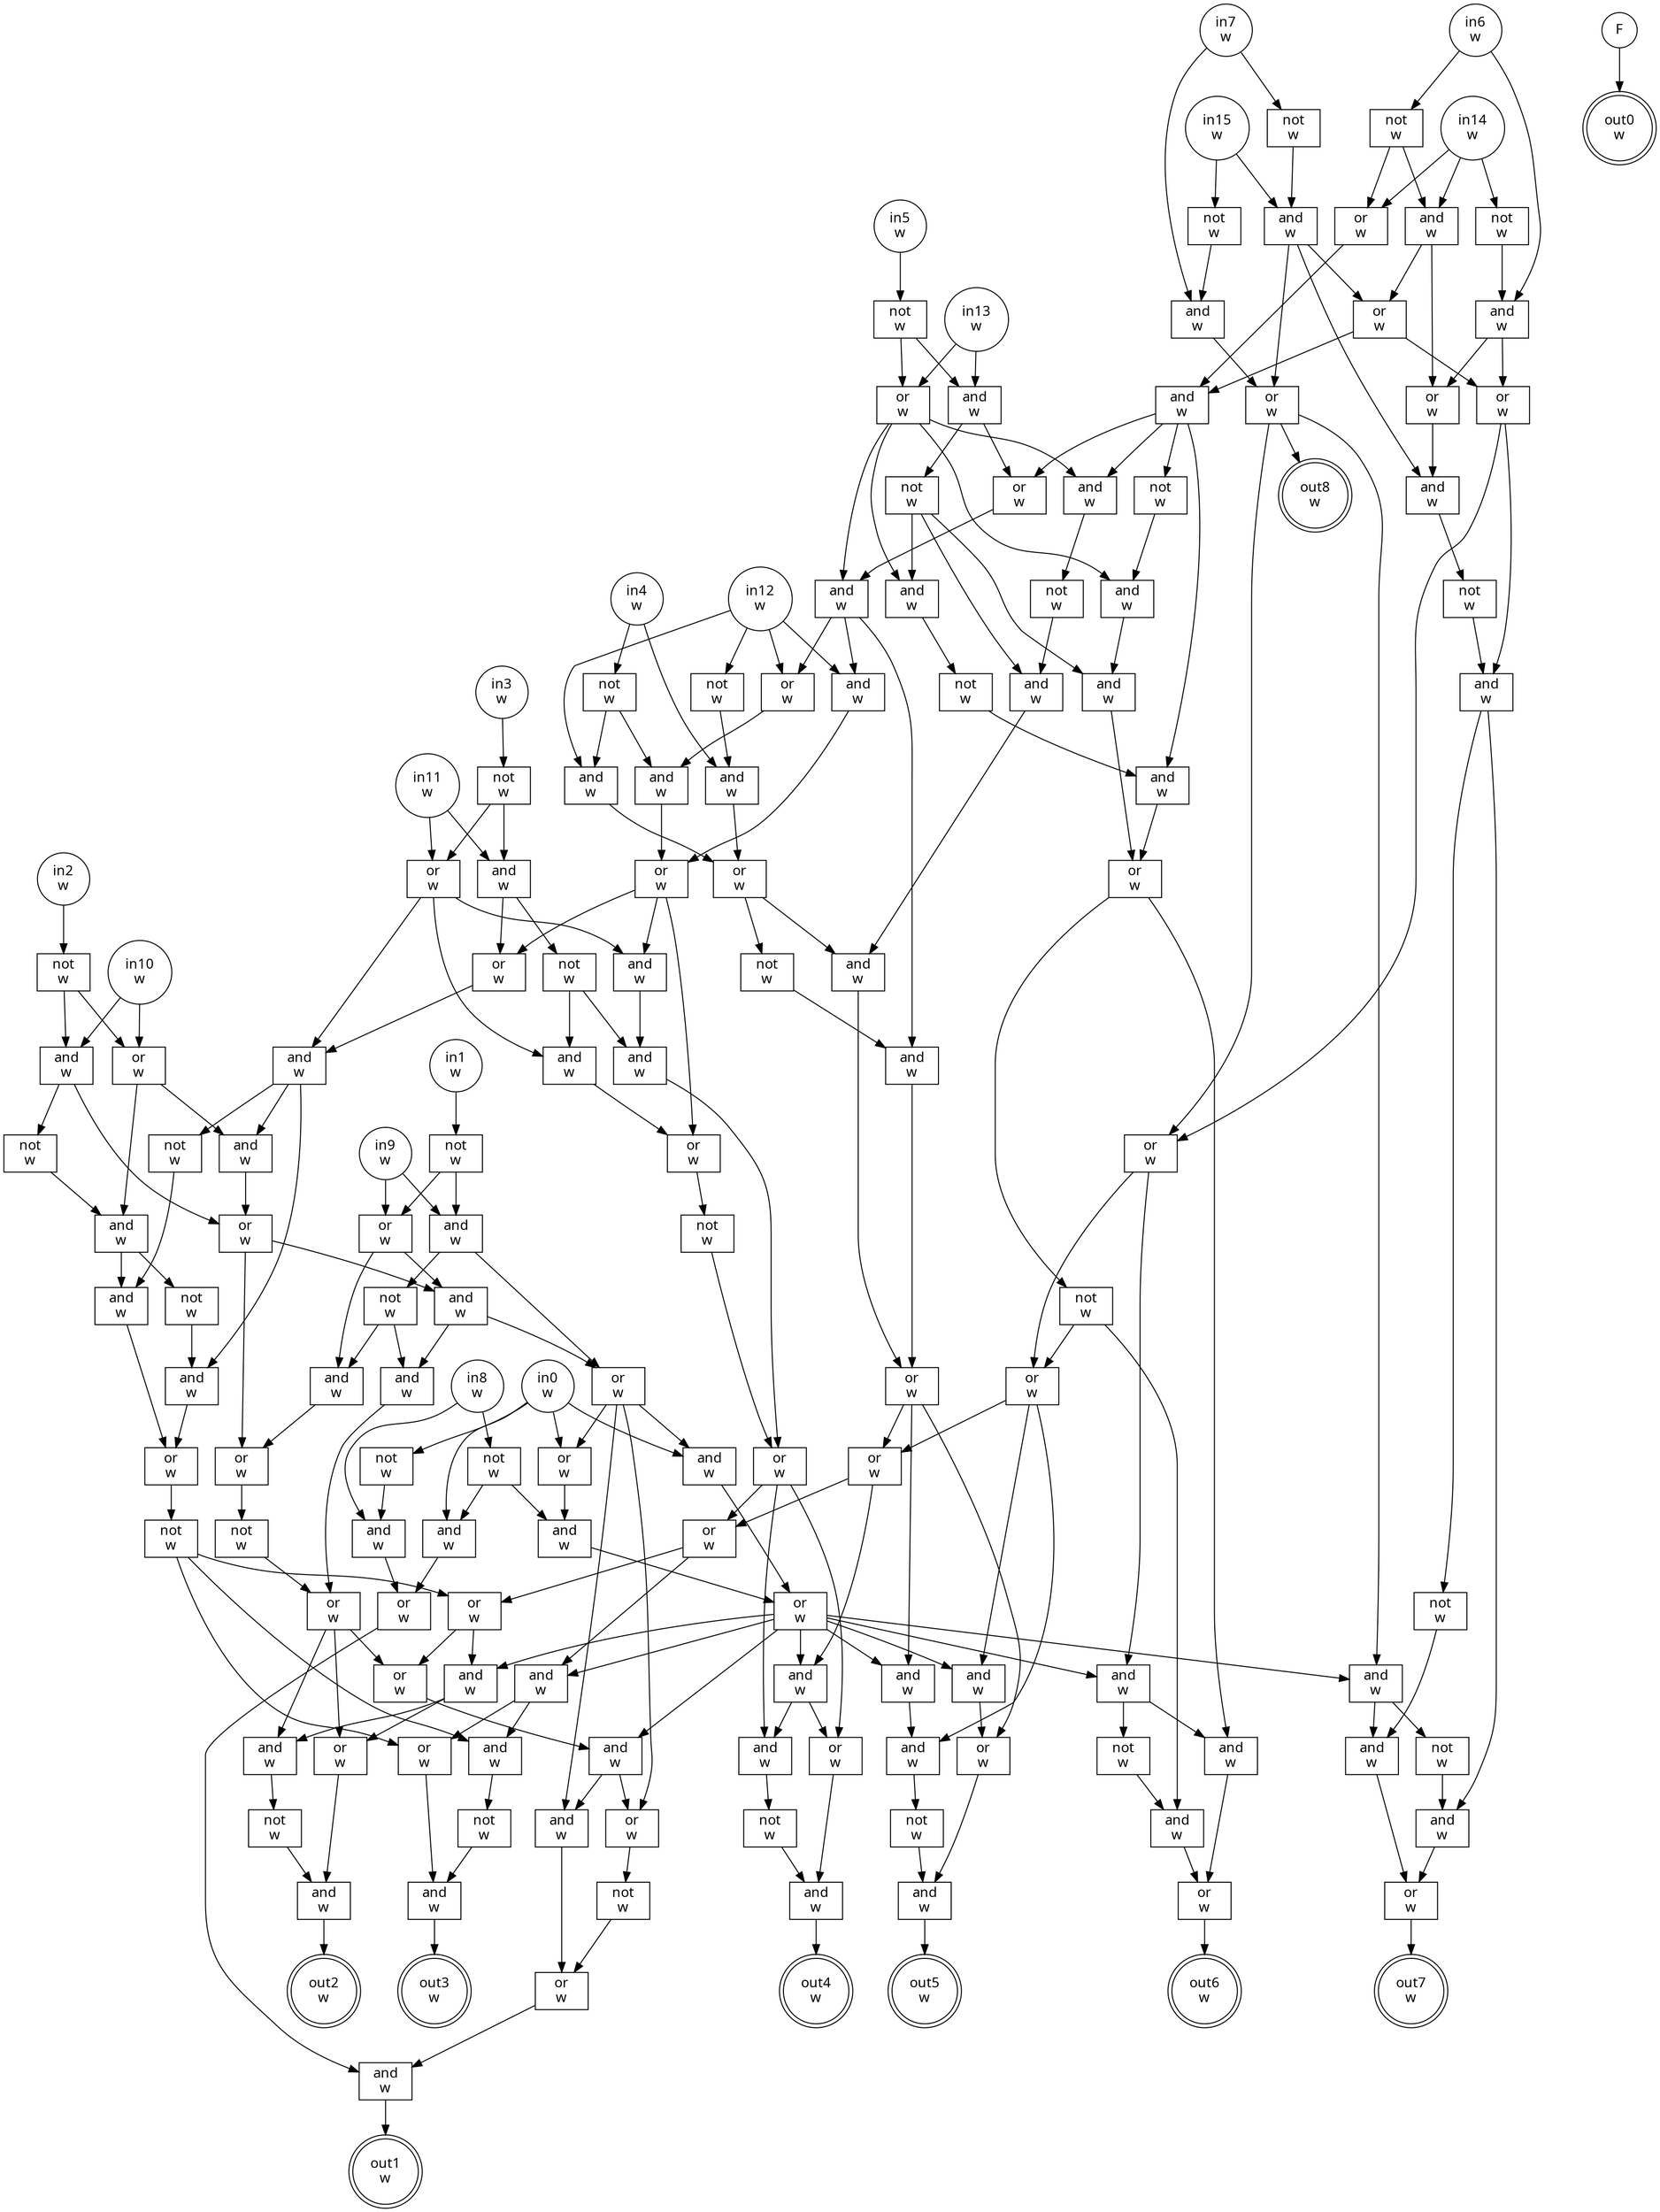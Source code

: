digraph circuit{
	node [style = filled, fillcolor = white,shape=rect, fontname=geneva]
	g0 [label="in0\nw",shape=circle,fillcolor=white]
	g1 [label="in1\nw",shape=circle,fillcolor=white]
	g2 [label="in2\nw",shape=circle,fillcolor=white]
	g3 [label="in3\nw",shape=circle,fillcolor=white]
	g4 [label="in4\nw",shape=circle,fillcolor=white]
	g5 [label="in5\nw",shape=circle,fillcolor=white]
	g6 [label="in6\nw",shape=circle,fillcolor=white]
	g7 [label="in7\nw",shape=circle,fillcolor=white]
	g8 [label="in8\nw",shape=circle,fillcolor=white]
	g9 [label="in9\nw",shape=circle,fillcolor=white]
	g10 [label="in10\nw",shape=circle,fillcolor=white]
	g11 [label="in11\nw",shape=circle,fillcolor=white]
	g12 [label="in12\nw",shape=circle,fillcolor=white]
	g13 [label="in13\nw",shape=circle,fillcolor=white]
	g14 [label="in14\nw",shape=circle,fillcolor=white]
	g15 [label="in15\nw",shape=circle,fillcolor=white]
	g16 [label="F",shape=circle,fillcolor=white]
	g17 [label="not\nw",fillcolor=white]
	g18 [label="not\nw",fillcolor=white]
	g19 [label="not\nw",fillcolor=white]
	g20 [label="not\nw",fillcolor=white]
	g21 [label="and\nw",fillcolor=white]
	g22 [label="not\nw",fillcolor=white]
	g23 [label="and\nw",fillcolor=white]
	g24 [label="or\nw",fillcolor=white]
	g25 [label="and\nw",fillcolor=white]
	g26 [label="not\nw",fillcolor=white]
	g27 [label="and\nw",fillcolor=white]
	g28 [label="or\nw",fillcolor=white]
	g29 [label="or\nw",fillcolor=white]
	g30 [label="or\nw",fillcolor=white]
	g31 [label="or\nw",fillcolor=white]
	g32 [label="and\nw",fillcolor=white]
	g33 [label="not\nw",fillcolor=white]
	g34 [label="and\nw",fillcolor=white]
	g35 [label="not\nw",fillcolor=white]
	g36 [label="or\nw",fillcolor=white]
	g37 [label="and\nw",fillcolor=white]
	g38 [label="not\nw",fillcolor=white]
	g39 [label="not\nw",fillcolor=white]
	g40 [label="or\nw",fillcolor=white]
	g41 [label="and\nw",fillcolor=white]
	g42 [label="and\nw",fillcolor=white]
	g43 [label="not\nw",fillcolor=white]
	g44 [label="and\nw",fillcolor=white]
	g45 [label="or\nw",fillcolor=white]
	g46 [label="and\nw",fillcolor=white]
	g47 [label="or\nw",fillcolor=white]
	g48 [label="and\nw",fillcolor=white]
	g49 [label="not\nw",fillcolor=white]
	g50 [label="and\nw",fillcolor=white]
	g51 [label="and\nw",fillcolor=white]
	g52 [label="not\nw",fillcolor=white]
	g53 [label="and\nw",fillcolor=white]
	g54 [label="or\nw",fillcolor=white]
	g55 [label="not\nw",fillcolor=white]
	g56 [label="or\nw",fillcolor=white]
	g57 [label="and\nw",fillcolor=white]
	g58 [label="and\nw",fillcolor=white]
	g59 [label="not\nw",fillcolor=white]
	g60 [label="and\nw",fillcolor=white]
	g61 [label="or\nw",fillcolor=white]
	g62 [label="and\nw",fillcolor=white]
	g63 [label="or\nw",fillcolor=white]
	g64 [label="and\nw",fillcolor=white]
	g65 [label="not\nw",fillcolor=white]
	g66 [label="and\nw",fillcolor=white]
	g67 [label="or\nw",fillcolor=white]
	g68 [label="or\nw",fillcolor=white]
	g69 [label="not\nw",fillcolor=white]
	g70 [label="or\nw",fillcolor=white]
	g71 [label="and\nw",fillcolor=white]
	g72 [label="and\nw",fillcolor=white]
	g73 [label="or\nw",fillcolor=white]
	g74 [label="and\nw",fillcolor=white]
	g75 [label="not\nw",fillcolor=white]
	g76 [label="not\nw",fillcolor=white]
	g77 [label="and\nw",fillcolor=white]
	g78 [label="and\nw",fillcolor=white]
	g79 [label="or\nw",fillcolor=white]
	g80 [label="not\nw",fillcolor=white]
	g81 [label="or\nw",fillcolor=white]
	g82 [label="or\nw",fillcolor=white]
	g83 [label="not\nw",fillcolor=white]
	g84 [label="or\nw",fillcolor=white]
	g85 [label="and\nw",fillcolor=white]
	g86 [label="and\nw",fillcolor=white]
	g87 [label="or\nw",fillcolor=white]
	g88 [label="not\nw",fillcolor=white]
	g89 [label="and\nw",fillcolor=white]
	g90 [label="and\nw",fillcolor=white]
	g91 [label="not\nw",fillcolor=white]
	g92 [label="and\nw",fillcolor=white]
	g93 [label="or\nw",fillcolor=white]
	g94 [label="not\nw",fillcolor=white]
	g95 [label="or\nw",fillcolor=white]
	g96 [label="not\nw",fillcolor=white]
	g97 [label="or\nw",fillcolor=white]
	g98 [label="and\nw",fillcolor=white]
	g99 [label="and\nw",fillcolor=white]
	g100 [label="or\nw",fillcolor=white]
	g101 [label="not\nw",fillcolor=white]
	g102 [label="and\nw",fillcolor=white]
	g103 [label="and\nw",fillcolor=white]
	g104 [label="or\nw",fillcolor=white]
	g105 [label="not\nw",fillcolor=white]
	g106 [label="or\nw",fillcolor=white]
	g107 [label="or\nw",fillcolor=white]
	g108 [label="or\nw",fillcolor=white]
	g109 [label="and\nw",fillcolor=white]
	g110 [label="and\nw",fillcolor=white]
	g111 [label="or\nw",fillcolor=white]
	g112 [label="and\nw",fillcolor=white]
	g113 [label="and\nw",fillcolor=white]
	g114 [label="not\nw",fillcolor=white]
	g115 [label="and\nw",fillcolor=white]
	g116 [label="or\nw",fillcolor=white]
	g117 [label="and\nw",fillcolor=white]
	g118 [label="and\nw",fillcolor=white]
	g119 [label="not\nw",fillcolor=white]
	g120 [label="and\nw",fillcolor=white]
	g121 [label="or\nw",fillcolor=white]
	g122 [label="and\nw",fillcolor=white]
	g123 [label="or\nw",fillcolor=white]
	g124 [label="and\nw",fillcolor=white]
	g125 [label="and\nw",fillcolor=white]
	g126 [label="not\nw",fillcolor=white]
	g127 [label="and\nw",fillcolor=white]
	g128 [label="and\nw",fillcolor=white]
	g129 [label="and\nw",fillcolor=white]
	g130 [label="not\nw",fillcolor=white]
	g131 [label="or\nw",fillcolor=white]
	g132 [label="and\nw",fillcolor=white]
	g133 [label="and\nw",fillcolor=white]
	g134 [label="or\nw",fillcolor=white]
	g135 [label="and\nw",fillcolor=white]
	g136 [label="not\nw",fillcolor=white]
	g137 [label="and\nw",fillcolor=white]
	g138 [label="and\nw",fillcolor=white]
	g139 [label="and\nw",fillcolor=white]
	g140 [label="not\nw",fillcolor=white]
	g141 [label="or\nw",fillcolor=white]
	g142 [label="and\nw",fillcolor=white]
	g143 [label="and\nw",fillcolor=white]
	g144 [label="or\nw",fillcolor=white]
	g145 [label="not\nw",fillcolor=white]
	g146 [label="and\nw",fillcolor=white]
	g147 [label="or\nw",fillcolor=white]
	g148 [label="and\nw",fillcolor=white]
	g149 [label="not\nw",fillcolor=white]
	g150 [label="and\nw",fillcolor=white]
	g151 [label="or\nw",fillcolor=white]
	g152 [label="and\nw",fillcolor=white]
	g153 [label="out0\nw",shape=doublecircle,fillcolor=white]
	g154 [label="out1\nw",shape=doublecircle,fillcolor=white]
	g155 [label="out2\nw",shape=doublecircle,fillcolor=white]
	g156 [label="out3\nw",shape=doublecircle,fillcolor=white]
	g157 [label="out4\nw",shape=doublecircle,fillcolor=white]
	g158 [label="out5\nw",shape=doublecircle,fillcolor=white]
	g159 [label="out6\nw",shape=doublecircle,fillcolor=white]
	g160 [label="out7\nw",shape=doublecircle,fillcolor=white]
	g161 [label="out8\nw",shape=doublecircle,fillcolor=white]
	edge [fontname=Geneva,fontcolor=forestgreen]
	g0->g108
	g0->g110
	g0->g148
	g0->g149
	g1->g96
	g2->g83
	g3->g69
	g4->g58
	g4->g59
	g5->g39
	g6->g25
	g6->g26
	g7->g21
	g7->g22
	g8->g20
	g8->g150
	g9->g97
	g9->g99
	g10->g84
	g10->g86
	g11->g70
	g11->g72
	g12->g19
	g12->g47
	g12->g48
	g12->g62
	g13->g40
	g13->g44
	g14->g18
	g14->g27
	g14->g36
	g15->g17
	g15->g23
	g16->g153
	g17->g21
	g18->g25
	g19->g58
	g20->g109
	g20->g148
	g21->g24
	g22->g23
	g23->g24
	g23->g28
	g23->g32
	g24->g30
	g24->g112
	g24->g161
	g25->g29
	g25->g31
	g26->g27
	g26->g36
	g27->g28
	g27->g31
	g28->g29
	g28->g37
	g29->g30
	g29->g34
	g30->g56
	g30->g117
	g31->g32
	g32->g33
	g33->g34
	g34->g35
	g34->g115
	g35->g113
	g36->g37
	g37->g38
	g37->g42
	g37->g45
	g37->g53
	g38->g41
	g39->g40
	g39->g44
	g40->g41
	g40->g42
	g40->g46
	g40->g51
	g41->g50
	g42->g43
	g43->g57
	g44->g45
	g44->g49
	g45->g46
	g46->g47
	g46->g48
	g46->g66
	g47->g60
	g48->g61
	g49->g50
	g49->g51
	g49->g57
	g50->g54
	g51->g52
	g52->g53
	g53->g54
	g54->g55
	g54->g118
	g55->g56
	g55->g120
	g56->g68
	g56->g122
	g56->g125
	g57->g64
	g58->g63
	g59->g60
	g59->g62
	g60->g61
	g61->g71
	g61->g73
	g61->g79
	g62->g63
	g63->g64
	g63->g65
	g64->g67
	g65->g66
	g66->g67
	g67->g68
	g67->g123
	g67->g124
	g68->g82
	g68->g128
	g69->g70
	g69->g72
	g70->g71
	g70->g74
	g70->g78
	g71->g77
	g72->g73
	g72->g76
	g73->g74
	g74->g75
	g74->g85
	g74->g92
	g75->g90
	g76->g77
	g76->g78
	g77->g81
	g78->g79
	g79->g80
	g80->g81
	g81->g82
	g81->g129
	g81->g131
	g82->g95
	g82->g133
	g83->g84
	g83->g86
	g84->g85
	g84->g89
	g85->g87
	g86->g87
	g86->g88
	g87->g98
	g87->g104
	g88->g89
	g89->g90
	g89->g91
	g90->g93
	g91->g92
	g92->g93
	g93->g94
	g94->g95
	g94->g134
	g94->g135
	g95->g107
	g95->g138
	g96->g97
	g96->g99
	g97->g98
	g97->g103
	g98->g100
	g98->g102
	g99->g100
	g99->g101
	g100->g108
	g100->g110
	g100->g144
	g100->g146
	g101->g102
	g101->g103
	g102->g106
	g103->g104
	g104->g105
	g105->g106
	g106->g107
	g106->g139
	g106->g141
	g107->g143
	g108->g109
	g109->g111
	g110->g111
	g111->g112
	g111->g117
	g111->g122
	g111->g124
	g111->g128
	g111->g133
	g111->g138
	g111->g143
	g112->g113
	g112->g114
	g113->g116
	g114->g115
	g115->g116
	g116->g160
	g117->g118
	g117->g119
	g118->g121
	g119->g120
	g120->g121
	g121->g159
	g122->g123
	g123->g127
	g124->g125
	g125->g126
	g126->g127
	g127->g158
	g128->g129
	g128->g131
	g129->g130
	g130->g132
	g131->g132
	g132->g157
	g133->g134
	g133->g135
	g134->g137
	g135->g136
	g136->g137
	g137->g156
	g138->g139
	g138->g141
	g139->g140
	g140->g142
	g141->g142
	g142->g155
	g143->g144
	g143->g146
	g144->g145
	g145->g147
	g146->g147
	g147->g152
	g148->g151
	g149->g150
	g150->g151
	g151->g152
	g152->g154
}